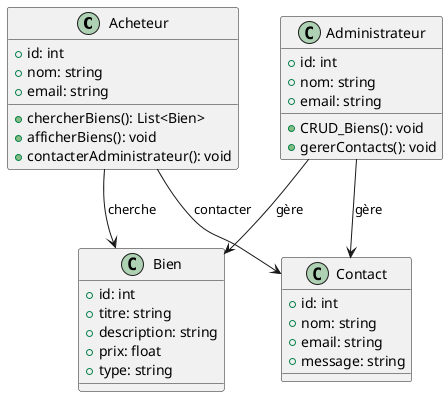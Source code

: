 @startuml "Diagramme de Classe"

class "Acheteur" {
    +id: int
    +nom: string
    +email: string
    +chercherBiens(): List<Bien>
    +afficherBiens(): void
    +contacterAdministrateur(): void
}

class "Administrateur" {
    +id: int
    +nom: string
    +email: string
    +CRUD_Biens(): void
    +gererContacts(): void
}

class "Bien" {
    +id: int
    +titre: string
    +description: string
    +prix: float
    +type: string
}

class "Contact" {
    +id: int
    +nom: string
    +email: string
    +message: string
}

Acheteur --> Bien : "cherche"
Acheteur --> Contact : "contacter"
Administrateur --> Bien : "gère"
Administrateur --> Contact : "gère"

@enduml
